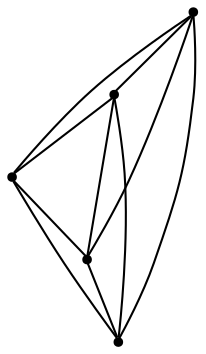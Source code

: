 graph {
  node [shape=point,comment="{\"directed\":false,\"doi\":\"10.1007/978-3-031-49272-3_15\",\"figure\":\"2 (2)\"}"]

  v0 [pos="732.4958881544676,1130.231064063996"]
  v1 [pos="704.0038258365679,1047.092897563155"]
  v2 [pos="653.4624160935027,1188.8272318001232"]
  v3 [pos="608.8344748426716,1047.092897563155"]
  v4 [pos="581.5833245990422,1130.231064063996"]

  v0 -- v1 [id="-1",pos="732.4958881544676,1130.231064063996 704.0038258365679,1047.092897563155 704.0038258365679,1047.092897563155 704.0038258365679,1047.092897563155"]
  v4 -- v3 [id="-2",pos="581.5833245990422,1130.231064063996 608.8344748426716,1047.092897563155 608.8344748426716,1047.092897563155 608.8344748426716,1047.092897563155"]
  v4 -- v2 [id="-3",pos="581.5833245990422,1130.231064063996 653.4624160935027,1188.8272318001232 653.4624160935027,1188.8272318001232 653.4624160935027,1188.8272318001232"]
  v4 -- v1 [id="-4",pos="581.5833245990422,1130.231064063996 704.0038258365679,1047.092897563155 704.0038258365679,1047.092897563155 704.0038258365679,1047.092897563155"]
  v4 -- v0 [id="-5",pos="581.5833245990422,1130.231064063996 732.4958881544676,1130.231064063996 732.4958881544676,1130.231064063996 732.4958881544676,1130.231064063996"]
  v3 -- v0 [id="-6",pos="608.8344748426716,1047.092897563155 732.4958881544676,1130.231064063996 732.4958881544676,1130.231064063996 732.4958881544676,1130.231064063996"]
  v3 -- v1 [id="-7",pos="608.8344748426716,1047.092897563155 704.0038258365679,1047.092897563155 704.0038258365679,1047.092897563155 704.0038258365679,1047.092897563155"]
  v2 -- v3 [id="-8",pos="653.4624160935027,1188.8272318001232 608.8344748426716,1047.092897563155 608.8344748426716,1047.092897563155 608.8344748426716,1047.092897563155"]
  v2 -- v0 [id="-9",pos="653.4624160935027,1188.8272318001232 732.4958881544676,1130.231064063996 732.4958881544676,1130.231064063996 732.4958881544676,1130.231064063996"]
  v1 -- v2 [id="-10",pos="704.0038258365679,1047.092897563155 653.4624160935027,1188.8272318001232 653.4624160935027,1188.8272318001232 653.4624160935027,1188.8272318001232"]
}